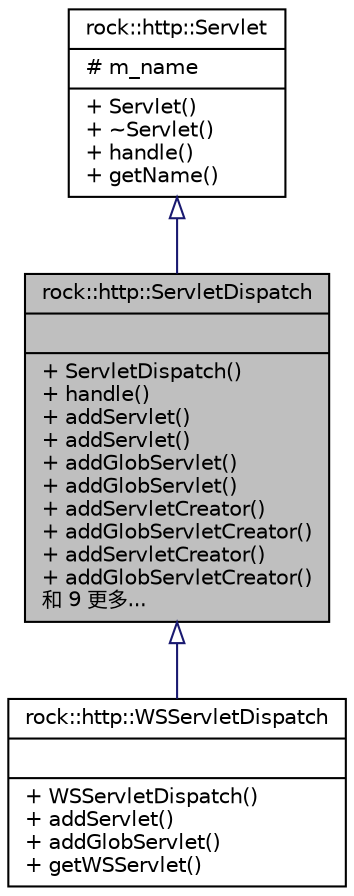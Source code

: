 digraph "rock::http::ServletDispatch"
{
 // LATEX_PDF_SIZE
  edge [fontname="Helvetica",fontsize="10",labelfontname="Helvetica",labelfontsize="10"];
  node [fontname="Helvetica",fontsize="10",shape=record];
  Node1 [label="{rock::http::ServletDispatch\n||+ ServletDispatch()\l+ handle()\l+ addServlet()\l+ addServlet()\l+ addGlobServlet()\l+ addGlobServlet()\l+ addServletCreator()\l+ addGlobServletCreator()\l+ addServletCreator()\l+ addGlobServletCreator()\l和 9 更多...\l}",height=0.2,width=0.4,color="black", fillcolor="grey75", style="filled", fontcolor="black",tooltip="Servlet分发器"];
  Node2 -> Node1 [dir="back",color="midnightblue",fontsize="10",style="solid",arrowtail="onormal",fontname="Helvetica"];
  Node2 [label="{rock::http::Servlet\n|# m_name\l|+ Servlet()\l+ ~Servlet()\l+ handle()\l+ getName()\l}",height=0.2,width=0.4,color="black", fillcolor="white", style="filled",URL="$classrock_1_1http_1_1Servlet.html",tooltip="Servlet封装"];
  Node1 -> Node3 [dir="back",color="midnightblue",fontsize="10",style="solid",arrowtail="onormal",fontname="Helvetica"];
  Node3 [label="{rock::http::WSServletDispatch\n||+ WSServletDispatch()\l+ addServlet()\l+ addGlobServlet()\l+ getWSServlet()\l}",height=0.2,width=0.4,color="black", fillcolor="white", style="filled",URL="$classrock_1_1http_1_1WSServletDispatch.html",tooltip=" "];
}
